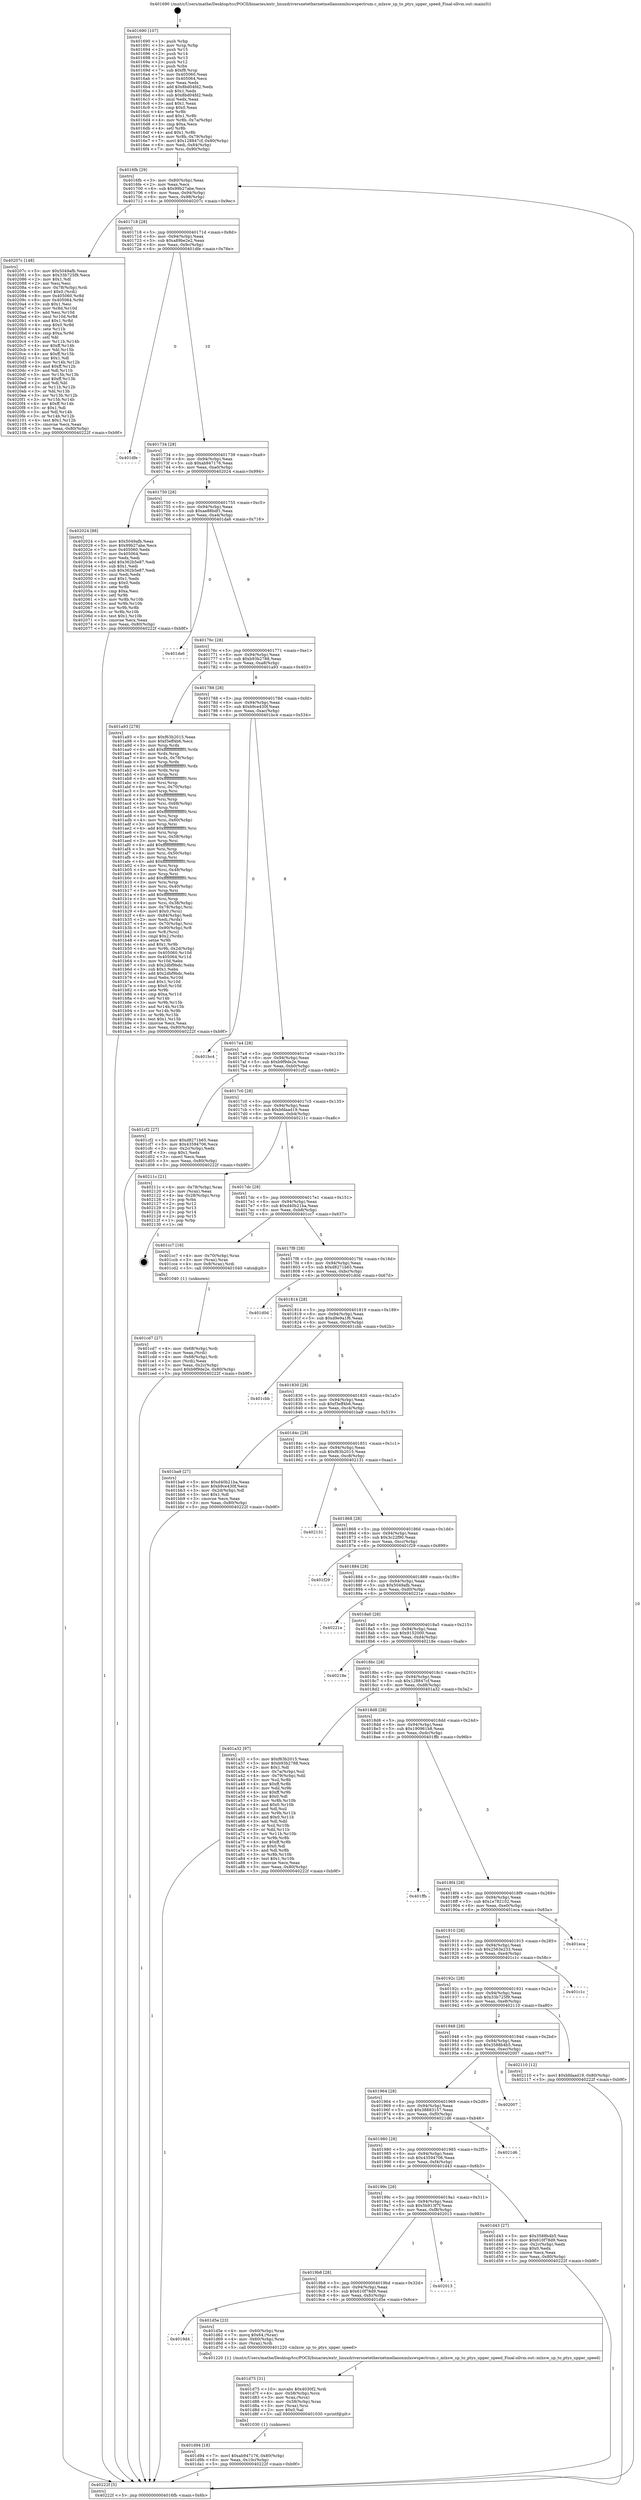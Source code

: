 digraph "0x401690" {
  label = "0x401690 (/mnt/c/Users/mathe/Desktop/tcc/POCII/binaries/extr_linuxdriversnetethernetmellanoxmlxswspectrum.c_mlxsw_sp_to_ptys_upper_speed_Final-ollvm.out::main(0))"
  labelloc = "t"
  node[shape=record]

  Entry [label="",width=0.3,height=0.3,shape=circle,fillcolor=black,style=filled]
  "0x4016fb" [label="{
     0x4016fb [29]\l
     | [instrs]\l
     &nbsp;&nbsp;0x4016fb \<+3\>: mov -0x80(%rbp),%eax\l
     &nbsp;&nbsp;0x4016fe \<+2\>: mov %eax,%ecx\l
     &nbsp;&nbsp;0x401700 \<+6\>: sub $0x99b27abe,%ecx\l
     &nbsp;&nbsp;0x401706 \<+6\>: mov %eax,-0x94(%rbp)\l
     &nbsp;&nbsp;0x40170c \<+6\>: mov %ecx,-0x98(%rbp)\l
     &nbsp;&nbsp;0x401712 \<+6\>: je 000000000040207c \<main+0x9ec\>\l
  }"]
  "0x40207c" [label="{
     0x40207c [148]\l
     | [instrs]\l
     &nbsp;&nbsp;0x40207c \<+5\>: mov $0x5049afb,%eax\l
     &nbsp;&nbsp;0x402081 \<+5\>: mov $0x33b725f9,%ecx\l
     &nbsp;&nbsp;0x402086 \<+2\>: mov $0x1,%dl\l
     &nbsp;&nbsp;0x402088 \<+2\>: xor %esi,%esi\l
     &nbsp;&nbsp;0x40208a \<+4\>: mov -0x78(%rbp),%rdi\l
     &nbsp;&nbsp;0x40208e \<+6\>: movl $0x0,(%rdi)\l
     &nbsp;&nbsp;0x402094 \<+8\>: mov 0x405060,%r8d\l
     &nbsp;&nbsp;0x40209c \<+8\>: mov 0x405064,%r9d\l
     &nbsp;&nbsp;0x4020a4 \<+3\>: sub $0x1,%esi\l
     &nbsp;&nbsp;0x4020a7 \<+3\>: mov %r8d,%r10d\l
     &nbsp;&nbsp;0x4020aa \<+3\>: add %esi,%r10d\l
     &nbsp;&nbsp;0x4020ad \<+4\>: imul %r10d,%r8d\l
     &nbsp;&nbsp;0x4020b1 \<+4\>: and $0x1,%r8d\l
     &nbsp;&nbsp;0x4020b5 \<+4\>: cmp $0x0,%r8d\l
     &nbsp;&nbsp;0x4020b9 \<+4\>: sete %r11b\l
     &nbsp;&nbsp;0x4020bd \<+4\>: cmp $0xa,%r9d\l
     &nbsp;&nbsp;0x4020c1 \<+3\>: setl %bl\l
     &nbsp;&nbsp;0x4020c4 \<+3\>: mov %r11b,%r14b\l
     &nbsp;&nbsp;0x4020c7 \<+4\>: xor $0xff,%r14b\l
     &nbsp;&nbsp;0x4020cb \<+3\>: mov %bl,%r15b\l
     &nbsp;&nbsp;0x4020ce \<+4\>: xor $0xff,%r15b\l
     &nbsp;&nbsp;0x4020d2 \<+3\>: xor $0x1,%dl\l
     &nbsp;&nbsp;0x4020d5 \<+3\>: mov %r14b,%r12b\l
     &nbsp;&nbsp;0x4020d8 \<+4\>: and $0xff,%r12b\l
     &nbsp;&nbsp;0x4020dc \<+3\>: and %dl,%r11b\l
     &nbsp;&nbsp;0x4020df \<+3\>: mov %r15b,%r13b\l
     &nbsp;&nbsp;0x4020e2 \<+4\>: and $0xff,%r13b\l
     &nbsp;&nbsp;0x4020e6 \<+2\>: and %dl,%bl\l
     &nbsp;&nbsp;0x4020e8 \<+3\>: or %r11b,%r12b\l
     &nbsp;&nbsp;0x4020eb \<+3\>: or %bl,%r13b\l
     &nbsp;&nbsp;0x4020ee \<+3\>: xor %r13b,%r12b\l
     &nbsp;&nbsp;0x4020f1 \<+3\>: or %r15b,%r14b\l
     &nbsp;&nbsp;0x4020f4 \<+4\>: xor $0xff,%r14b\l
     &nbsp;&nbsp;0x4020f8 \<+3\>: or $0x1,%dl\l
     &nbsp;&nbsp;0x4020fb \<+3\>: and %dl,%r14b\l
     &nbsp;&nbsp;0x4020fe \<+3\>: or %r14b,%r12b\l
     &nbsp;&nbsp;0x402101 \<+4\>: test $0x1,%r12b\l
     &nbsp;&nbsp;0x402105 \<+3\>: cmovne %ecx,%eax\l
     &nbsp;&nbsp;0x402108 \<+3\>: mov %eax,-0x80(%rbp)\l
     &nbsp;&nbsp;0x40210b \<+5\>: jmp 000000000040222f \<main+0xb9f\>\l
  }"]
  "0x401718" [label="{
     0x401718 [28]\l
     | [instrs]\l
     &nbsp;&nbsp;0x401718 \<+5\>: jmp 000000000040171d \<main+0x8d\>\l
     &nbsp;&nbsp;0x40171d \<+6\>: mov -0x94(%rbp),%eax\l
     &nbsp;&nbsp;0x401723 \<+5\>: sub $0xa89be2e2,%eax\l
     &nbsp;&nbsp;0x401728 \<+6\>: mov %eax,-0x9c(%rbp)\l
     &nbsp;&nbsp;0x40172e \<+6\>: je 0000000000401dfe \<main+0x76e\>\l
  }"]
  Exit [label="",width=0.3,height=0.3,shape=circle,fillcolor=black,style=filled,peripheries=2]
  "0x401dfe" [label="{
     0x401dfe\l
  }", style=dashed]
  "0x401734" [label="{
     0x401734 [28]\l
     | [instrs]\l
     &nbsp;&nbsp;0x401734 \<+5\>: jmp 0000000000401739 \<main+0xa9\>\l
     &nbsp;&nbsp;0x401739 \<+6\>: mov -0x94(%rbp),%eax\l
     &nbsp;&nbsp;0x40173f \<+5\>: sub $0xab947176,%eax\l
     &nbsp;&nbsp;0x401744 \<+6\>: mov %eax,-0xa0(%rbp)\l
     &nbsp;&nbsp;0x40174a \<+6\>: je 0000000000402024 \<main+0x994\>\l
  }"]
  "0x401d94" [label="{
     0x401d94 [18]\l
     | [instrs]\l
     &nbsp;&nbsp;0x401d94 \<+7\>: movl $0xab947176,-0x80(%rbp)\l
     &nbsp;&nbsp;0x401d9b \<+6\>: mov %eax,-0x10c(%rbp)\l
     &nbsp;&nbsp;0x401da1 \<+5\>: jmp 000000000040222f \<main+0xb9f\>\l
  }"]
  "0x402024" [label="{
     0x402024 [88]\l
     | [instrs]\l
     &nbsp;&nbsp;0x402024 \<+5\>: mov $0x5049afb,%eax\l
     &nbsp;&nbsp;0x402029 \<+5\>: mov $0x99b27abe,%ecx\l
     &nbsp;&nbsp;0x40202e \<+7\>: mov 0x405060,%edx\l
     &nbsp;&nbsp;0x402035 \<+7\>: mov 0x405064,%esi\l
     &nbsp;&nbsp;0x40203c \<+2\>: mov %edx,%edi\l
     &nbsp;&nbsp;0x40203e \<+6\>: add $0x362b5e87,%edi\l
     &nbsp;&nbsp;0x402044 \<+3\>: sub $0x1,%edi\l
     &nbsp;&nbsp;0x402047 \<+6\>: sub $0x362b5e87,%edi\l
     &nbsp;&nbsp;0x40204d \<+3\>: imul %edi,%edx\l
     &nbsp;&nbsp;0x402050 \<+3\>: and $0x1,%edx\l
     &nbsp;&nbsp;0x402053 \<+3\>: cmp $0x0,%edx\l
     &nbsp;&nbsp;0x402056 \<+4\>: sete %r8b\l
     &nbsp;&nbsp;0x40205a \<+3\>: cmp $0xa,%esi\l
     &nbsp;&nbsp;0x40205d \<+4\>: setl %r9b\l
     &nbsp;&nbsp;0x402061 \<+3\>: mov %r8b,%r10b\l
     &nbsp;&nbsp;0x402064 \<+3\>: and %r9b,%r10b\l
     &nbsp;&nbsp;0x402067 \<+3\>: xor %r9b,%r8b\l
     &nbsp;&nbsp;0x40206a \<+3\>: or %r8b,%r10b\l
     &nbsp;&nbsp;0x40206d \<+4\>: test $0x1,%r10b\l
     &nbsp;&nbsp;0x402071 \<+3\>: cmovne %ecx,%eax\l
     &nbsp;&nbsp;0x402074 \<+3\>: mov %eax,-0x80(%rbp)\l
     &nbsp;&nbsp;0x402077 \<+5\>: jmp 000000000040222f \<main+0xb9f\>\l
  }"]
  "0x401750" [label="{
     0x401750 [28]\l
     | [instrs]\l
     &nbsp;&nbsp;0x401750 \<+5\>: jmp 0000000000401755 \<main+0xc5\>\l
     &nbsp;&nbsp;0x401755 \<+6\>: mov -0x94(%rbp),%eax\l
     &nbsp;&nbsp;0x40175b \<+5\>: sub $0xae88bdf1,%eax\l
     &nbsp;&nbsp;0x401760 \<+6\>: mov %eax,-0xa4(%rbp)\l
     &nbsp;&nbsp;0x401766 \<+6\>: je 0000000000401da6 \<main+0x716\>\l
  }"]
  "0x401d75" [label="{
     0x401d75 [31]\l
     | [instrs]\l
     &nbsp;&nbsp;0x401d75 \<+10\>: movabs $0x4030f2,%rdi\l
     &nbsp;&nbsp;0x401d7f \<+4\>: mov -0x58(%rbp),%rcx\l
     &nbsp;&nbsp;0x401d83 \<+3\>: mov %rax,(%rcx)\l
     &nbsp;&nbsp;0x401d86 \<+4\>: mov -0x58(%rbp),%rax\l
     &nbsp;&nbsp;0x401d8a \<+3\>: mov (%rax),%rsi\l
     &nbsp;&nbsp;0x401d8d \<+2\>: mov $0x0,%al\l
     &nbsp;&nbsp;0x401d8f \<+5\>: call 0000000000401030 \<printf@plt\>\l
     | [calls]\l
     &nbsp;&nbsp;0x401030 \{1\} (unknown)\l
  }"]
  "0x401da6" [label="{
     0x401da6\l
  }", style=dashed]
  "0x40176c" [label="{
     0x40176c [28]\l
     | [instrs]\l
     &nbsp;&nbsp;0x40176c \<+5\>: jmp 0000000000401771 \<main+0xe1\>\l
     &nbsp;&nbsp;0x401771 \<+6\>: mov -0x94(%rbp),%eax\l
     &nbsp;&nbsp;0x401777 \<+5\>: sub $0xb93b2788,%eax\l
     &nbsp;&nbsp;0x40177c \<+6\>: mov %eax,-0xa8(%rbp)\l
     &nbsp;&nbsp;0x401782 \<+6\>: je 0000000000401a93 \<main+0x403\>\l
  }"]
  "0x4019d4" [label="{
     0x4019d4\l
  }", style=dashed]
  "0x401a93" [label="{
     0x401a93 [278]\l
     | [instrs]\l
     &nbsp;&nbsp;0x401a93 \<+5\>: mov $0xf63b2015,%eax\l
     &nbsp;&nbsp;0x401a98 \<+5\>: mov $0xf3eff4b6,%ecx\l
     &nbsp;&nbsp;0x401a9d \<+3\>: mov %rsp,%rdx\l
     &nbsp;&nbsp;0x401aa0 \<+4\>: add $0xfffffffffffffff0,%rdx\l
     &nbsp;&nbsp;0x401aa4 \<+3\>: mov %rdx,%rsp\l
     &nbsp;&nbsp;0x401aa7 \<+4\>: mov %rdx,-0x78(%rbp)\l
     &nbsp;&nbsp;0x401aab \<+3\>: mov %rsp,%rdx\l
     &nbsp;&nbsp;0x401aae \<+4\>: add $0xfffffffffffffff0,%rdx\l
     &nbsp;&nbsp;0x401ab2 \<+3\>: mov %rdx,%rsp\l
     &nbsp;&nbsp;0x401ab5 \<+3\>: mov %rsp,%rsi\l
     &nbsp;&nbsp;0x401ab8 \<+4\>: add $0xfffffffffffffff0,%rsi\l
     &nbsp;&nbsp;0x401abc \<+3\>: mov %rsi,%rsp\l
     &nbsp;&nbsp;0x401abf \<+4\>: mov %rsi,-0x70(%rbp)\l
     &nbsp;&nbsp;0x401ac3 \<+3\>: mov %rsp,%rsi\l
     &nbsp;&nbsp;0x401ac6 \<+4\>: add $0xfffffffffffffff0,%rsi\l
     &nbsp;&nbsp;0x401aca \<+3\>: mov %rsi,%rsp\l
     &nbsp;&nbsp;0x401acd \<+4\>: mov %rsi,-0x68(%rbp)\l
     &nbsp;&nbsp;0x401ad1 \<+3\>: mov %rsp,%rsi\l
     &nbsp;&nbsp;0x401ad4 \<+4\>: add $0xfffffffffffffff0,%rsi\l
     &nbsp;&nbsp;0x401ad8 \<+3\>: mov %rsi,%rsp\l
     &nbsp;&nbsp;0x401adb \<+4\>: mov %rsi,-0x60(%rbp)\l
     &nbsp;&nbsp;0x401adf \<+3\>: mov %rsp,%rsi\l
     &nbsp;&nbsp;0x401ae2 \<+4\>: add $0xfffffffffffffff0,%rsi\l
     &nbsp;&nbsp;0x401ae6 \<+3\>: mov %rsi,%rsp\l
     &nbsp;&nbsp;0x401ae9 \<+4\>: mov %rsi,-0x58(%rbp)\l
     &nbsp;&nbsp;0x401aed \<+3\>: mov %rsp,%rsi\l
     &nbsp;&nbsp;0x401af0 \<+4\>: add $0xfffffffffffffff0,%rsi\l
     &nbsp;&nbsp;0x401af4 \<+3\>: mov %rsi,%rsp\l
     &nbsp;&nbsp;0x401af7 \<+4\>: mov %rsi,-0x50(%rbp)\l
     &nbsp;&nbsp;0x401afb \<+3\>: mov %rsp,%rsi\l
     &nbsp;&nbsp;0x401afe \<+4\>: add $0xfffffffffffffff0,%rsi\l
     &nbsp;&nbsp;0x401b02 \<+3\>: mov %rsi,%rsp\l
     &nbsp;&nbsp;0x401b05 \<+4\>: mov %rsi,-0x48(%rbp)\l
     &nbsp;&nbsp;0x401b09 \<+3\>: mov %rsp,%rsi\l
     &nbsp;&nbsp;0x401b0c \<+4\>: add $0xfffffffffffffff0,%rsi\l
     &nbsp;&nbsp;0x401b10 \<+3\>: mov %rsi,%rsp\l
     &nbsp;&nbsp;0x401b13 \<+4\>: mov %rsi,-0x40(%rbp)\l
     &nbsp;&nbsp;0x401b17 \<+3\>: mov %rsp,%rsi\l
     &nbsp;&nbsp;0x401b1a \<+4\>: add $0xfffffffffffffff0,%rsi\l
     &nbsp;&nbsp;0x401b1e \<+3\>: mov %rsi,%rsp\l
     &nbsp;&nbsp;0x401b21 \<+4\>: mov %rsi,-0x38(%rbp)\l
     &nbsp;&nbsp;0x401b25 \<+4\>: mov -0x78(%rbp),%rsi\l
     &nbsp;&nbsp;0x401b29 \<+6\>: movl $0x0,(%rsi)\l
     &nbsp;&nbsp;0x401b2f \<+6\>: mov -0x84(%rbp),%edi\l
     &nbsp;&nbsp;0x401b35 \<+2\>: mov %edi,(%rdx)\l
     &nbsp;&nbsp;0x401b37 \<+4\>: mov -0x70(%rbp),%rsi\l
     &nbsp;&nbsp;0x401b3b \<+7\>: mov -0x90(%rbp),%r8\l
     &nbsp;&nbsp;0x401b42 \<+3\>: mov %r8,(%rsi)\l
     &nbsp;&nbsp;0x401b45 \<+3\>: cmpl $0x2,(%rdx)\l
     &nbsp;&nbsp;0x401b48 \<+4\>: setne %r9b\l
     &nbsp;&nbsp;0x401b4c \<+4\>: and $0x1,%r9b\l
     &nbsp;&nbsp;0x401b50 \<+4\>: mov %r9b,-0x2d(%rbp)\l
     &nbsp;&nbsp;0x401b54 \<+8\>: mov 0x405060,%r10d\l
     &nbsp;&nbsp;0x401b5c \<+8\>: mov 0x405064,%r11d\l
     &nbsp;&nbsp;0x401b64 \<+3\>: mov %r10d,%ebx\l
     &nbsp;&nbsp;0x401b67 \<+6\>: sub $0x2dbf9bdc,%ebx\l
     &nbsp;&nbsp;0x401b6d \<+3\>: sub $0x1,%ebx\l
     &nbsp;&nbsp;0x401b70 \<+6\>: add $0x2dbf9bdc,%ebx\l
     &nbsp;&nbsp;0x401b76 \<+4\>: imul %ebx,%r10d\l
     &nbsp;&nbsp;0x401b7a \<+4\>: and $0x1,%r10d\l
     &nbsp;&nbsp;0x401b7e \<+4\>: cmp $0x0,%r10d\l
     &nbsp;&nbsp;0x401b82 \<+4\>: sete %r9b\l
     &nbsp;&nbsp;0x401b86 \<+4\>: cmp $0xa,%r11d\l
     &nbsp;&nbsp;0x401b8a \<+4\>: setl %r14b\l
     &nbsp;&nbsp;0x401b8e \<+3\>: mov %r9b,%r15b\l
     &nbsp;&nbsp;0x401b91 \<+3\>: and %r14b,%r15b\l
     &nbsp;&nbsp;0x401b94 \<+3\>: xor %r14b,%r9b\l
     &nbsp;&nbsp;0x401b97 \<+3\>: or %r9b,%r15b\l
     &nbsp;&nbsp;0x401b9a \<+4\>: test $0x1,%r15b\l
     &nbsp;&nbsp;0x401b9e \<+3\>: cmovne %ecx,%eax\l
     &nbsp;&nbsp;0x401ba1 \<+3\>: mov %eax,-0x80(%rbp)\l
     &nbsp;&nbsp;0x401ba4 \<+5\>: jmp 000000000040222f \<main+0xb9f\>\l
  }"]
  "0x401788" [label="{
     0x401788 [28]\l
     | [instrs]\l
     &nbsp;&nbsp;0x401788 \<+5\>: jmp 000000000040178d \<main+0xfd\>\l
     &nbsp;&nbsp;0x40178d \<+6\>: mov -0x94(%rbp),%eax\l
     &nbsp;&nbsp;0x401793 \<+5\>: sub $0xb9ce430f,%eax\l
     &nbsp;&nbsp;0x401798 \<+6\>: mov %eax,-0xac(%rbp)\l
     &nbsp;&nbsp;0x40179e \<+6\>: je 0000000000401bc4 \<main+0x534\>\l
  }"]
  "0x401d5e" [label="{
     0x401d5e [23]\l
     | [instrs]\l
     &nbsp;&nbsp;0x401d5e \<+4\>: mov -0x60(%rbp),%rax\l
     &nbsp;&nbsp;0x401d62 \<+7\>: movq $0x64,(%rax)\l
     &nbsp;&nbsp;0x401d69 \<+4\>: mov -0x60(%rbp),%rax\l
     &nbsp;&nbsp;0x401d6d \<+3\>: mov (%rax),%rdi\l
     &nbsp;&nbsp;0x401d70 \<+5\>: call 0000000000401220 \<mlxsw_sp_to_ptys_upper_speed\>\l
     | [calls]\l
     &nbsp;&nbsp;0x401220 \{1\} (/mnt/c/Users/mathe/Desktop/tcc/POCII/binaries/extr_linuxdriversnetethernetmellanoxmlxswspectrum.c_mlxsw_sp_to_ptys_upper_speed_Final-ollvm.out::mlxsw_sp_to_ptys_upper_speed)\l
  }"]
  "0x401bc4" [label="{
     0x401bc4\l
  }", style=dashed]
  "0x4017a4" [label="{
     0x4017a4 [28]\l
     | [instrs]\l
     &nbsp;&nbsp;0x4017a4 \<+5\>: jmp 00000000004017a9 \<main+0x119\>\l
     &nbsp;&nbsp;0x4017a9 \<+6\>: mov -0x94(%rbp),%eax\l
     &nbsp;&nbsp;0x4017af \<+5\>: sub $0xb9f9de2e,%eax\l
     &nbsp;&nbsp;0x4017b4 \<+6\>: mov %eax,-0xb0(%rbp)\l
     &nbsp;&nbsp;0x4017ba \<+6\>: je 0000000000401cf2 \<main+0x662\>\l
  }"]
  "0x4019b8" [label="{
     0x4019b8 [28]\l
     | [instrs]\l
     &nbsp;&nbsp;0x4019b8 \<+5\>: jmp 00000000004019bd \<main+0x32d\>\l
     &nbsp;&nbsp;0x4019bd \<+6\>: mov -0x94(%rbp),%eax\l
     &nbsp;&nbsp;0x4019c3 \<+5\>: sub $0x610f78d9,%eax\l
     &nbsp;&nbsp;0x4019c8 \<+6\>: mov %eax,-0xfc(%rbp)\l
     &nbsp;&nbsp;0x4019ce \<+6\>: je 0000000000401d5e \<main+0x6ce\>\l
  }"]
  "0x401cf2" [label="{
     0x401cf2 [27]\l
     | [instrs]\l
     &nbsp;&nbsp;0x401cf2 \<+5\>: mov $0xd8271b65,%eax\l
     &nbsp;&nbsp;0x401cf7 \<+5\>: mov $0x43594706,%ecx\l
     &nbsp;&nbsp;0x401cfc \<+3\>: mov -0x2c(%rbp),%edx\l
     &nbsp;&nbsp;0x401cff \<+3\>: cmp $0x1,%edx\l
     &nbsp;&nbsp;0x401d02 \<+3\>: cmovl %ecx,%eax\l
     &nbsp;&nbsp;0x401d05 \<+3\>: mov %eax,-0x80(%rbp)\l
     &nbsp;&nbsp;0x401d08 \<+5\>: jmp 000000000040222f \<main+0xb9f\>\l
  }"]
  "0x4017c0" [label="{
     0x4017c0 [28]\l
     | [instrs]\l
     &nbsp;&nbsp;0x4017c0 \<+5\>: jmp 00000000004017c5 \<main+0x135\>\l
     &nbsp;&nbsp;0x4017c5 \<+6\>: mov -0x94(%rbp),%eax\l
     &nbsp;&nbsp;0x4017cb \<+5\>: sub $0xbfdaad19,%eax\l
     &nbsp;&nbsp;0x4017d0 \<+6\>: mov %eax,-0xb4(%rbp)\l
     &nbsp;&nbsp;0x4017d6 \<+6\>: je 000000000040211c \<main+0xa8c\>\l
  }"]
  "0x402013" [label="{
     0x402013\l
  }", style=dashed]
  "0x40211c" [label="{
     0x40211c [21]\l
     | [instrs]\l
     &nbsp;&nbsp;0x40211c \<+4\>: mov -0x78(%rbp),%rax\l
     &nbsp;&nbsp;0x402120 \<+2\>: mov (%rax),%eax\l
     &nbsp;&nbsp;0x402122 \<+4\>: lea -0x28(%rbp),%rsp\l
     &nbsp;&nbsp;0x402126 \<+1\>: pop %rbx\l
     &nbsp;&nbsp;0x402127 \<+2\>: pop %r12\l
     &nbsp;&nbsp;0x402129 \<+2\>: pop %r13\l
     &nbsp;&nbsp;0x40212b \<+2\>: pop %r14\l
     &nbsp;&nbsp;0x40212d \<+2\>: pop %r15\l
     &nbsp;&nbsp;0x40212f \<+1\>: pop %rbp\l
     &nbsp;&nbsp;0x402130 \<+1\>: ret\l
  }"]
  "0x4017dc" [label="{
     0x4017dc [28]\l
     | [instrs]\l
     &nbsp;&nbsp;0x4017dc \<+5\>: jmp 00000000004017e1 \<main+0x151\>\l
     &nbsp;&nbsp;0x4017e1 \<+6\>: mov -0x94(%rbp),%eax\l
     &nbsp;&nbsp;0x4017e7 \<+5\>: sub $0xd40b21ba,%eax\l
     &nbsp;&nbsp;0x4017ec \<+6\>: mov %eax,-0xb8(%rbp)\l
     &nbsp;&nbsp;0x4017f2 \<+6\>: je 0000000000401cc7 \<main+0x637\>\l
  }"]
  "0x40199c" [label="{
     0x40199c [28]\l
     | [instrs]\l
     &nbsp;&nbsp;0x40199c \<+5\>: jmp 00000000004019a1 \<main+0x311\>\l
     &nbsp;&nbsp;0x4019a1 \<+6\>: mov -0x94(%rbp),%eax\l
     &nbsp;&nbsp;0x4019a7 \<+5\>: sub $0x5b913f7f,%eax\l
     &nbsp;&nbsp;0x4019ac \<+6\>: mov %eax,-0xf8(%rbp)\l
     &nbsp;&nbsp;0x4019b2 \<+6\>: je 0000000000402013 \<main+0x983\>\l
  }"]
  "0x401cc7" [label="{
     0x401cc7 [16]\l
     | [instrs]\l
     &nbsp;&nbsp;0x401cc7 \<+4\>: mov -0x70(%rbp),%rax\l
     &nbsp;&nbsp;0x401ccb \<+3\>: mov (%rax),%rax\l
     &nbsp;&nbsp;0x401cce \<+4\>: mov 0x8(%rax),%rdi\l
     &nbsp;&nbsp;0x401cd2 \<+5\>: call 0000000000401040 \<atoi@plt\>\l
     | [calls]\l
     &nbsp;&nbsp;0x401040 \{1\} (unknown)\l
  }"]
  "0x4017f8" [label="{
     0x4017f8 [28]\l
     | [instrs]\l
     &nbsp;&nbsp;0x4017f8 \<+5\>: jmp 00000000004017fd \<main+0x16d\>\l
     &nbsp;&nbsp;0x4017fd \<+6\>: mov -0x94(%rbp),%eax\l
     &nbsp;&nbsp;0x401803 \<+5\>: sub $0xd8271b65,%eax\l
     &nbsp;&nbsp;0x401808 \<+6\>: mov %eax,-0xbc(%rbp)\l
     &nbsp;&nbsp;0x40180e \<+6\>: je 0000000000401d0d \<main+0x67d\>\l
  }"]
  "0x401d43" [label="{
     0x401d43 [27]\l
     | [instrs]\l
     &nbsp;&nbsp;0x401d43 \<+5\>: mov $0x3588b4b5,%eax\l
     &nbsp;&nbsp;0x401d48 \<+5\>: mov $0x610f78d9,%ecx\l
     &nbsp;&nbsp;0x401d4d \<+3\>: mov -0x2c(%rbp),%edx\l
     &nbsp;&nbsp;0x401d50 \<+3\>: cmp $0x0,%edx\l
     &nbsp;&nbsp;0x401d53 \<+3\>: cmove %ecx,%eax\l
     &nbsp;&nbsp;0x401d56 \<+3\>: mov %eax,-0x80(%rbp)\l
     &nbsp;&nbsp;0x401d59 \<+5\>: jmp 000000000040222f \<main+0xb9f\>\l
  }"]
  "0x401d0d" [label="{
     0x401d0d\l
  }", style=dashed]
  "0x401814" [label="{
     0x401814 [28]\l
     | [instrs]\l
     &nbsp;&nbsp;0x401814 \<+5\>: jmp 0000000000401819 \<main+0x189\>\l
     &nbsp;&nbsp;0x401819 \<+6\>: mov -0x94(%rbp),%eax\l
     &nbsp;&nbsp;0x40181f \<+5\>: sub $0xd9e9a1f6,%eax\l
     &nbsp;&nbsp;0x401824 \<+6\>: mov %eax,-0xc0(%rbp)\l
     &nbsp;&nbsp;0x40182a \<+6\>: je 0000000000401cbb \<main+0x62b\>\l
  }"]
  "0x401980" [label="{
     0x401980 [28]\l
     | [instrs]\l
     &nbsp;&nbsp;0x401980 \<+5\>: jmp 0000000000401985 \<main+0x2f5\>\l
     &nbsp;&nbsp;0x401985 \<+6\>: mov -0x94(%rbp),%eax\l
     &nbsp;&nbsp;0x40198b \<+5\>: sub $0x43594706,%eax\l
     &nbsp;&nbsp;0x401990 \<+6\>: mov %eax,-0xf4(%rbp)\l
     &nbsp;&nbsp;0x401996 \<+6\>: je 0000000000401d43 \<main+0x6b3\>\l
  }"]
  "0x401cbb" [label="{
     0x401cbb\l
  }", style=dashed]
  "0x401830" [label="{
     0x401830 [28]\l
     | [instrs]\l
     &nbsp;&nbsp;0x401830 \<+5\>: jmp 0000000000401835 \<main+0x1a5\>\l
     &nbsp;&nbsp;0x401835 \<+6\>: mov -0x94(%rbp),%eax\l
     &nbsp;&nbsp;0x40183b \<+5\>: sub $0xf3eff4b6,%eax\l
     &nbsp;&nbsp;0x401840 \<+6\>: mov %eax,-0xc4(%rbp)\l
     &nbsp;&nbsp;0x401846 \<+6\>: je 0000000000401ba9 \<main+0x519\>\l
  }"]
  "0x4021d6" [label="{
     0x4021d6\l
  }", style=dashed]
  "0x401ba9" [label="{
     0x401ba9 [27]\l
     | [instrs]\l
     &nbsp;&nbsp;0x401ba9 \<+5\>: mov $0xd40b21ba,%eax\l
     &nbsp;&nbsp;0x401bae \<+5\>: mov $0xb9ce430f,%ecx\l
     &nbsp;&nbsp;0x401bb3 \<+3\>: mov -0x2d(%rbp),%dl\l
     &nbsp;&nbsp;0x401bb6 \<+3\>: test $0x1,%dl\l
     &nbsp;&nbsp;0x401bb9 \<+3\>: cmovne %ecx,%eax\l
     &nbsp;&nbsp;0x401bbc \<+3\>: mov %eax,-0x80(%rbp)\l
     &nbsp;&nbsp;0x401bbf \<+5\>: jmp 000000000040222f \<main+0xb9f\>\l
  }"]
  "0x40184c" [label="{
     0x40184c [28]\l
     | [instrs]\l
     &nbsp;&nbsp;0x40184c \<+5\>: jmp 0000000000401851 \<main+0x1c1\>\l
     &nbsp;&nbsp;0x401851 \<+6\>: mov -0x94(%rbp),%eax\l
     &nbsp;&nbsp;0x401857 \<+5\>: sub $0xf63b2015,%eax\l
     &nbsp;&nbsp;0x40185c \<+6\>: mov %eax,-0xc8(%rbp)\l
     &nbsp;&nbsp;0x401862 \<+6\>: je 0000000000402131 \<main+0xaa1\>\l
  }"]
  "0x401964" [label="{
     0x401964 [28]\l
     | [instrs]\l
     &nbsp;&nbsp;0x401964 \<+5\>: jmp 0000000000401969 \<main+0x2d9\>\l
     &nbsp;&nbsp;0x401969 \<+6\>: mov -0x94(%rbp),%eax\l
     &nbsp;&nbsp;0x40196f \<+5\>: sub $0x38883157,%eax\l
     &nbsp;&nbsp;0x401974 \<+6\>: mov %eax,-0xf0(%rbp)\l
     &nbsp;&nbsp;0x40197a \<+6\>: je 00000000004021d6 \<main+0xb46\>\l
  }"]
  "0x402131" [label="{
     0x402131\l
  }", style=dashed]
  "0x401868" [label="{
     0x401868 [28]\l
     | [instrs]\l
     &nbsp;&nbsp;0x401868 \<+5\>: jmp 000000000040186d \<main+0x1dd\>\l
     &nbsp;&nbsp;0x40186d \<+6\>: mov -0x94(%rbp),%eax\l
     &nbsp;&nbsp;0x401873 \<+5\>: sub $0x3c22f90,%eax\l
     &nbsp;&nbsp;0x401878 \<+6\>: mov %eax,-0xcc(%rbp)\l
     &nbsp;&nbsp;0x40187e \<+6\>: je 0000000000401f29 \<main+0x899\>\l
  }"]
  "0x402007" [label="{
     0x402007\l
  }", style=dashed]
  "0x401f29" [label="{
     0x401f29\l
  }", style=dashed]
  "0x401884" [label="{
     0x401884 [28]\l
     | [instrs]\l
     &nbsp;&nbsp;0x401884 \<+5\>: jmp 0000000000401889 \<main+0x1f9\>\l
     &nbsp;&nbsp;0x401889 \<+6\>: mov -0x94(%rbp),%eax\l
     &nbsp;&nbsp;0x40188f \<+5\>: sub $0x5049afb,%eax\l
     &nbsp;&nbsp;0x401894 \<+6\>: mov %eax,-0xd0(%rbp)\l
     &nbsp;&nbsp;0x40189a \<+6\>: je 000000000040221e \<main+0xb8e\>\l
  }"]
  "0x401948" [label="{
     0x401948 [28]\l
     | [instrs]\l
     &nbsp;&nbsp;0x401948 \<+5\>: jmp 000000000040194d \<main+0x2bd\>\l
     &nbsp;&nbsp;0x40194d \<+6\>: mov -0x94(%rbp),%eax\l
     &nbsp;&nbsp;0x401953 \<+5\>: sub $0x3588b4b5,%eax\l
     &nbsp;&nbsp;0x401958 \<+6\>: mov %eax,-0xec(%rbp)\l
     &nbsp;&nbsp;0x40195e \<+6\>: je 0000000000402007 \<main+0x977\>\l
  }"]
  "0x40221e" [label="{
     0x40221e\l
  }", style=dashed]
  "0x4018a0" [label="{
     0x4018a0 [28]\l
     | [instrs]\l
     &nbsp;&nbsp;0x4018a0 \<+5\>: jmp 00000000004018a5 \<main+0x215\>\l
     &nbsp;&nbsp;0x4018a5 \<+6\>: mov -0x94(%rbp),%eax\l
     &nbsp;&nbsp;0x4018ab \<+5\>: sub $0x9152000,%eax\l
     &nbsp;&nbsp;0x4018b0 \<+6\>: mov %eax,-0xd4(%rbp)\l
     &nbsp;&nbsp;0x4018b6 \<+6\>: je 000000000040218e \<main+0xafe\>\l
  }"]
  "0x402110" [label="{
     0x402110 [12]\l
     | [instrs]\l
     &nbsp;&nbsp;0x402110 \<+7\>: movl $0xbfdaad19,-0x80(%rbp)\l
     &nbsp;&nbsp;0x402117 \<+5\>: jmp 000000000040222f \<main+0xb9f\>\l
  }"]
  "0x40218e" [label="{
     0x40218e\l
  }", style=dashed]
  "0x4018bc" [label="{
     0x4018bc [28]\l
     | [instrs]\l
     &nbsp;&nbsp;0x4018bc \<+5\>: jmp 00000000004018c1 \<main+0x231\>\l
     &nbsp;&nbsp;0x4018c1 \<+6\>: mov -0x94(%rbp),%eax\l
     &nbsp;&nbsp;0x4018c7 \<+5\>: sub $0x128847cf,%eax\l
     &nbsp;&nbsp;0x4018cc \<+6\>: mov %eax,-0xd8(%rbp)\l
     &nbsp;&nbsp;0x4018d2 \<+6\>: je 0000000000401a32 \<main+0x3a2\>\l
  }"]
  "0x40192c" [label="{
     0x40192c [28]\l
     | [instrs]\l
     &nbsp;&nbsp;0x40192c \<+5\>: jmp 0000000000401931 \<main+0x2a1\>\l
     &nbsp;&nbsp;0x401931 \<+6\>: mov -0x94(%rbp),%eax\l
     &nbsp;&nbsp;0x401937 \<+5\>: sub $0x33b725f9,%eax\l
     &nbsp;&nbsp;0x40193c \<+6\>: mov %eax,-0xe8(%rbp)\l
     &nbsp;&nbsp;0x401942 \<+6\>: je 0000000000402110 \<main+0xa80\>\l
  }"]
  "0x401a32" [label="{
     0x401a32 [97]\l
     | [instrs]\l
     &nbsp;&nbsp;0x401a32 \<+5\>: mov $0xf63b2015,%eax\l
     &nbsp;&nbsp;0x401a37 \<+5\>: mov $0xb93b2788,%ecx\l
     &nbsp;&nbsp;0x401a3c \<+2\>: mov $0x1,%dl\l
     &nbsp;&nbsp;0x401a3e \<+4\>: mov -0x7a(%rbp),%sil\l
     &nbsp;&nbsp;0x401a42 \<+4\>: mov -0x79(%rbp),%dil\l
     &nbsp;&nbsp;0x401a46 \<+3\>: mov %sil,%r8b\l
     &nbsp;&nbsp;0x401a49 \<+4\>: xor $0xff,%r8b\l
     &nbsp;&nbsp;0x401a4d \<+3\>: mov %dil,%r9b\l
     &nbsp;&nbsp;0x401a50 \<+4\>: xor $0xff,%r9b\l
     &nbsp;&nbsp;0x401a54 \<+3\>: xor $0x0,%dl\l
     &nbsp;&nbsp;0x401a57 \<+3\>: mov %r8b,%r10b\l
     &nbsp;&nbsp;0x401a5a \<+4\>: and $0x0,%r10b\l
     &nbsp;&nbsp;0x401a5e \<+3\>: and %dl,%sil\l
     &nbsp;&nbsp;0x401a61 \<+3\>: mov %r9b,%r11b\l
     &nbsp;&nbsp;0x401a64 \<+4\>: and $0x0,%r11b\l
     &nbsp;&nbsp;0x401a68 \<+3\>: and %dl,%dil\l
     &nbsp;&nbsp;0x401a6b \<+3\>: or %sil,%r10b\l
     &nbsp;&nbsp;0x401a6e \<+3\>: or %dil,%r11b\l
     &nbsp;&nbsp;0x401a71 \<+3\>: xor %r11b,%r10b\l
     &nbsp;&nbsp;0x401a74 \<+3\>: or %r9b,%r8b\l
     &nbsp;&nbsp;0x401a77 \<+4\>: xor $0xff,%r8b\l
     &nbsp;&nbsp;0x401a7b \<+3\>: or $0x0,%dl\l
     &nbsp;&nbsp;0x401a7e \<+3\>: and %dl,%r8b\l
     &nbsp;&nbsp;0x401a81 \<+3\>: or %r8b,%r10b\l
     &nbsp;&nbsp;0x401a84 \<+4\>: test $0x1,%r10b\l
     &nbsp;&nbsp;0x401a88 \<+3\>: cmovne %ecx,%eax\l
     &nbsp;&nbsp;0x401a8b \<+3\>: mov %eax,-0x80(%rbp)\l
     &nbsp;&nbsp;0x401a8e \<+5\>: jmp 000000000040222f \<main+0xb9f\>\l
  }"]
  "0x4018d8" [label="{
     0x4018d8 [28]\l
     | [instrs]\l
     &nbsp;&nbsp;0x4018d8 \<+5\>: jmp 00000000004018dd \<main+0x24d\>\l
     &nbsp;&nbsp;0x4018dd \<+6\>: mov -0x94(%rbp),%eax\l
     &nbsp;&nbsp;0x4018e3 \<+5\>: sub $0x190961b8,%eax\l
     &nbsp;&nbsp;0x4018e8 \<+6\>: mov %eax,-0xdc(%rbp)\l
     &nbsp;&nbsp;0x4018ee \<+6\>: je 0000000000401ffb \<main+0x96b\>\l
  }"]
  "0x40222f" [label="{
     0x40222f [5]\l
     | [instrs]\l
     &nbsp;&nbsp;0x40222f \<+5\>: jmp 00000000004016fb \<main+0x6b\>\l
  }"]
  "0x401690" [label="{
     0x401690 [107]\l
     | [instrs]\l
     &nbsp;&nbsp;0x401690 \<+1\>: push %rbp\l
     &nbsp;&nbsp;0x401691 \<+3\>: mov %rsp,%rbp\l
     &nbsp;&nbsp;0x401694 \<+2\>: push %r15\l
     &nbsp;&nbsp;0x401696 \<+2\>: push %r14\l
     &nbsp;&nbsp;0x401698 \<+2\>: push %r13\l
     &nbsp;&nbsp;0x40169a \<+2\>: push %r12\l
     &nbsp;&nbsp;0x40169c \<+1\>: push %rbx\l
     &nbsp;&nbsp;0x40169d \<+7\>: sub $0xf8,%rsp\l
     &nbsp;&nbsp;0x4016a4 \<+7\>: mov 0x405060,%eax\l
     &nbsp;&nbsp;0x4016ab \<+7\>: mov 0x405064,%ecx\l
     &nbsp;&nbsp;0x4016b2 \<+2\>: mov %eax,%edx\l
     &nbsp;&nbsp;0x4016b4 \<+6\>: add $0x8bd04fd2,%edx\l
     &nbsp;&nbsp;0x4016ba \<+3\>: sub $0x1,%edx\l
     &nbsp;&nbsp;0x4016bd \<+6\>: sub $0x8bd04fd2,%edx\l
     &nbsp;&nbsp;0x4016c3 \<+3\>: imul %edx,%eax\l
     &nbsp;&nbsp;0x4016c6 \<+3\>: and $0x1,%eax\l
     &nbsp;&nbsp;0x4016c9 \<+3\>: cmp $0x0,%eax\l
     &nbsp;&nbsp;0x4016cc \<+4\>: sete %r8b\l
     &nbsp;&nbsp;0x4016d0 \<+4\>: and $0x1,%r8b\l
     &nbsp;&nbsp;0x4016d4 \<+4\>: mov %r8b,-0x7a(%rbp)\l
     &nbsp;&nbsp;0x4016d8 \<+3\>: cmp $0xa,%ecx\l
     &nbsp;&nbsp;0x4016db \<+4\>: setl %r8b\l
     &nbsp;&nbsp;0x4016df \<+4\>: and $0x1,%r8b\l
     &nbsp;&nbsp;0x4016e3 \<+4\>: mov %r8b,-0x79(%rbp)\l
     &nbsp;&nbsp;0x4016e7 \<+7\>: movl $0x128847cf,-0x80(%rbp)\l
     &nbsp;&nbsp;0x4016ee \<+6\>: mov %edi,-0x84(%rbp)\l
     &nbsp;&nbsp;0x4016f4 \<+7\>: mov %rsi,-0x90(%rbp)\l
  }"]
  "0x401c1c" [label="{
     0x401c1c\l
  }", style=dashed]
  "0x401cd7" [label="{
     0x401cd7 [27]\l
     | [instrs]\l
     &nbsp;&nbsp;0x401cd7 \<+4\>: mov -0x68(%rbp),%rdi\l
     &nbsp;&nbsp;0x401cdb \<+2\>: mov %eax,(%rdi)\l
     &nbsp;&nbsp;0x401cdd \<+4\>: mov -0x68(%rbp),%rdi\l
     &nbsp;&nbsp;0x401ce1 \<+2\>: mov (%rdi),%eax\l
     &nbsp;&nbsp;0x401ce3 \<+3\>: mov %eax,-0x2c(%rbp)\l
     &nbsp;&nbsp;0x401ce6 \<+7\>: movl $0xb9f9de2e,-0x80(%rbp)\l
     &nbsp;&nbsp;0x401ced \<+5\>: jmp 000000000040222f \<main+0xb9f\>\l
  }"]
  "0x401910" [label="{
     0x401910 [28]\l
     | [instrs]\l
     &nbsp;&nbsp;0x401910 \<+5\>: jmp 0000000000401915 \<main+0x285\>\l
     &nbsp;&nbsp;0x401915 \<+6\>: mov -0x94(%rbp),%eax\l
     &nbsp;&nbsp;0x40191b \<+5\>: sub $0x2563e233,%eax\l
     &nbsp;&nbsp;0x401920 \<+6\>: mov %eax,-0xe4(%rbp)\l
     &nbsp;&nbsp;0x401926 \<+6\>: je 0000000000401c1c \<main+0x58c\>\l
  }"]
  "0x401ffb" [label="{
     0x401ffb\l
  }", style=dashed]
  "0x4018f4" [label="{
     0x4018f4 [28]\l
     | [instrs]\l
     &nbsp;&nbsp;0x4018f4 \<+5\>: jmp 00000000004018f9 \<main+0x269\>\l
     &nbsp;&nbsp;0x4018f9 \<+6\>: mov -0x94(%rbp),%eax\l
     &nbsp;&nbsp;0x4018ff \<+5\>: sub $0x1e782102,%eax\l
     &nbsp;&nbsp;0x401904 \<+6\>: mov %eax,-0xe0(%rbp)\l
     &nbsp;&nbsp;0x40190a \<+6\>: je 0000000000401eca \<main+0x83a\>\l
  }"]
  "0x401eca" [label="{
     0x401eca\l
  }", style=dashed]
  Entry -> "0x401690" [label=" 1"]
  "0x4016fb" -> "0x40207c" [label=" 1"]
  "0x4016fb" -> "0x401718" [label=" 10"]
  "0x40211c" -> Exit [label=" 1"]
  "0x401718" -> "0x401dfe" [label=" 0"]
  "0x401718" -> "0x401734" [label=" 10"]
  "0x402110" -> "0x40222f" [label=" 1"]
  "0x401734" -> "0x402024" [label=" 1"]
  "0x401734" -> "0x401750" [label=" 9"]
  "0x40207c" -> "0x40222f" [label=" 1"]
  "0x401750" -> "0x401da6" [label=" 0"]
  "0x401750" -> "0x40176c" [label=" 9"]
  "0x402024" -> "0x40222f" [label=" 1"]
  "0x40176c" -> "0x401a93" [label=" 1"]
  "0x40176c" -> "0x401788" [label=" 8"]
  "0x401d94" -> "0x40222f" [label=" 1"]
  "0x401788" -> "0x401bc4" [label=" 0"]
  "0x401788" -> "0x4017a4" [label=" 8"]
  "0x401d75" -> "0x401d94" [label=" 1"]
  "0x4017a4" -> "0x401cf2" [label=" 1"]
  "0x4017a4" -> "0x4017c0" [label=" 7"]
  "0x4019b8" -> "0x4019d4" [label=" 0"]
  "0x4017c0" -> "0x40211c" [label=" 1"]
  "0x4017c0" -> "0x4017dc" [label=" 6"]
  "0x4019b8" -> "0x401d5e" [label=" 1"]
  "0x4017dc" -> "0x401cc7" [label=" 1"]
  "0x4017dc" -> "0x4017f8" [label=" 5"]
  "0x40199c" -> "0x4019b8" [label=" 1"]
  "0x4017f8" -> "0x401d0d" [label=" 0"]
  "0x4017f8" -> "0x401814" [label=" 5"]
  "0x40199c" -> "0x402013" [label=" 0"]
  "0x401814" -> "0x401cbb" [label=" 0"]
  "0x401814" -> "0x401830" [label=" 5"]
  "0x401d43" -> "0x40222f" [label=" 1"]
  "0x401830" -> "0x401ba9" [label=" 1"]
  "0x401830" -> "0x40184c" [label=" 4"]
  "0x401980" -> "0x40199c" [label=" 1"]
  "0x40184c" -> "0x402131" [label=" 0"]
  "0x40184c" -> "0x401868" [label=" 4"]
  "0x401d5e" -> "0x401d75" [label=" 1"]
  "0x401868" -> "0x401f29" [label=" 0"]
  "0x401868" -> "0x401884" [label=" 4"]
  "0x401964" -> "0x401980" [label=" 2"]
  "0x401884" -> "0x40221e" [label=" 0"]
  "0x401884" -> "0x4018a0" [label=" 4"]
  "0x401980" -> "0x401d43" [label=" 1"]
  "0x4018a0" -> "0x40218e" [label=" 0"]
  "0x4018a0" -> "0x4018bc" [label=" 4"]
  "0x401948" -> "0x401964" [label=" 2"]
  "0x4018bc" -> "0x401a32" [label=" 1"]
  "0x4018bc" -> "0x4018d8" [label=" 3"]
  "0x401a32" -> "0x40222f" [label=" 1"]
  "0x401690" -> "0x4016fb" [label=" 1"]
  "0x40222f" -> "0x4016fb" [label=" 10"]
  "0x401964" -> "0x4021d6" [label=" 0"]
  "0x401a93" -> "0x40222f" [label=" 1"]
  "0x401ba9" -> "0x40222f" [label=" 1"]
  "0x401cc7" -> "0x401cd7" [label=" 1"]
  "0x401cd7" -> "0x40222f" [label=" 1"]
  "0x401cf2" -> "0x40222f" [label=" 1"]
  "0x40192c" -> "0x401948" [label=" 2"]
  "0x4018d8" -> "0x401ffb" [label=" 0"]
  "0x4018d8" -> "0x4018f4" [label=" 3"]
  "0x401948" -> "0x402007" [label=" 0"]
  "0x4018f4" -> "0x401eca" [label=" 0"]
  "0x4018f4" -> "0x401910" [label=" 3"]
  "0x40192c" -> "0x402110" [label=" 1"]
  "0x401910" -> "0x401c1c" [label=" 0"]
  "0x401910" -> "0x40192c" [label=" 3"]
}
